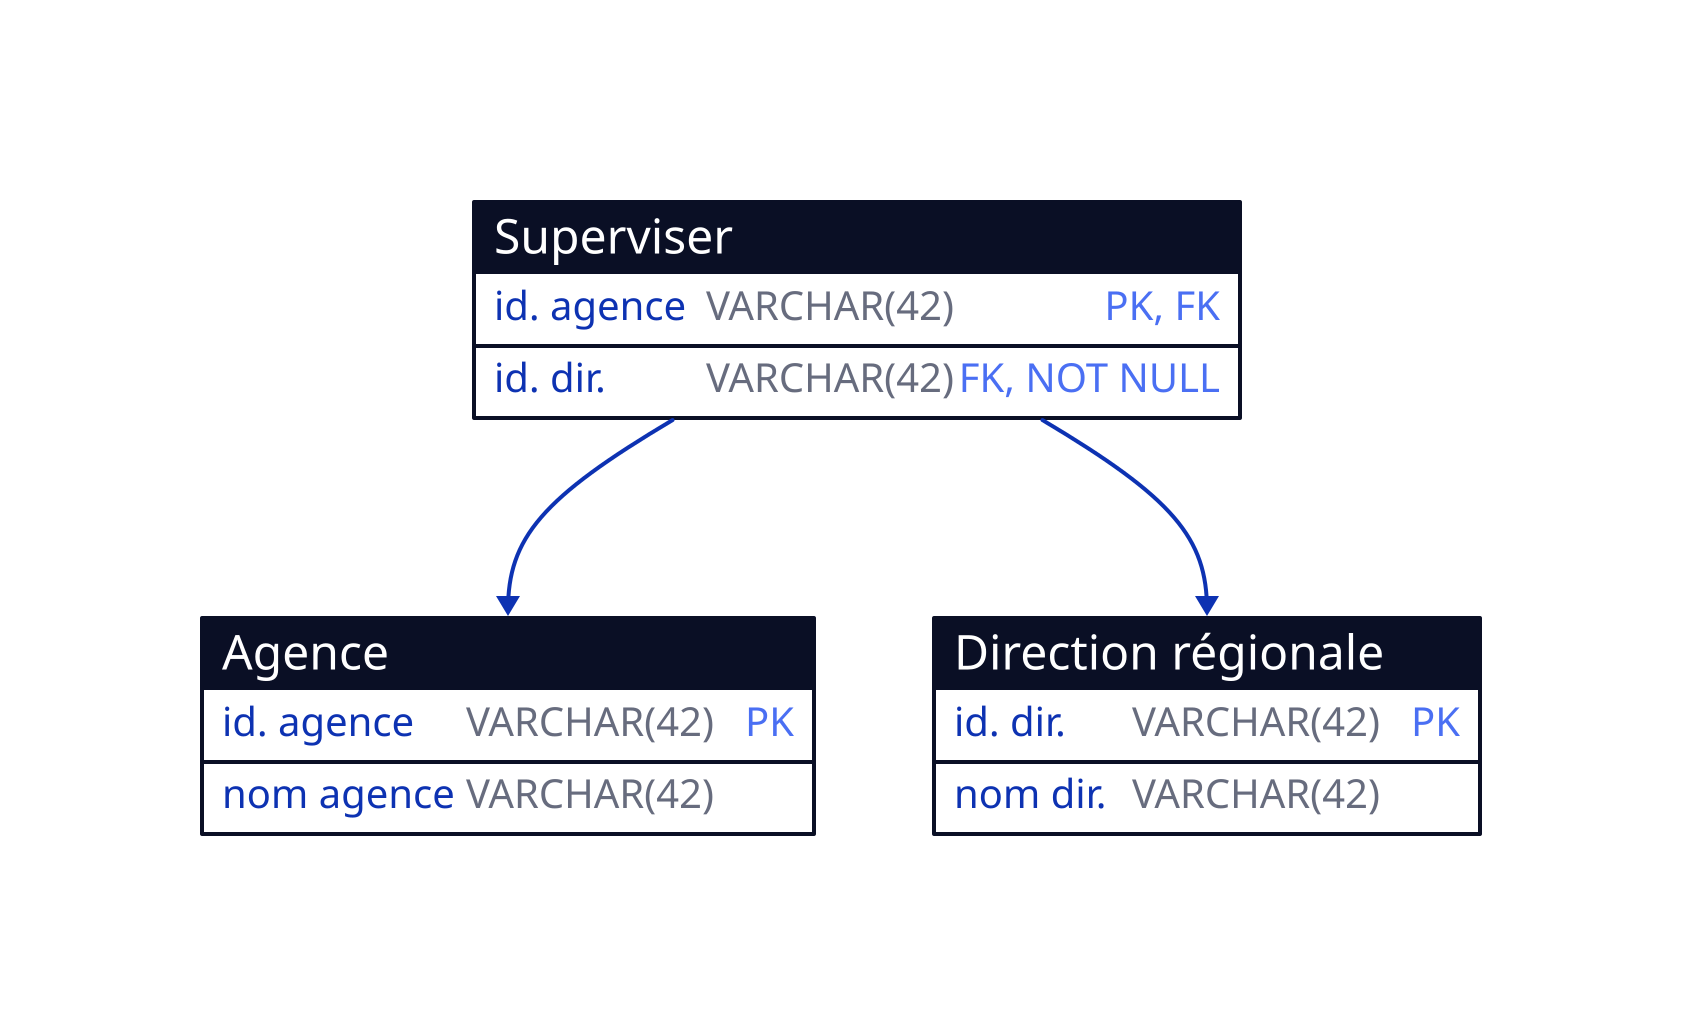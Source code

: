 "Agence": { shape: sql_table
  "id. agence": VARCHAR(42) {constraint: PK}
  "nom agence": VARCHAR(42) 
}

"Direction régionale": { shape: sql_table
  "id. dir.": VARCHAR(42) {constraint: PK}
  "nom dir.": VARCHAR(42) 
}

"Superviser": { shape: sql_table
  "id. agence": VARCHAR(42) {constraint: [PK; FK]}
  "id. dir.":   VARCHAR(42) {constraint: [FK; NOT NULL]}
}

"Superviser"."id. agence" -> "Agence"."id. agence"
"Superviser"."id. dir." -> "Direction régionale"."id. dir."
